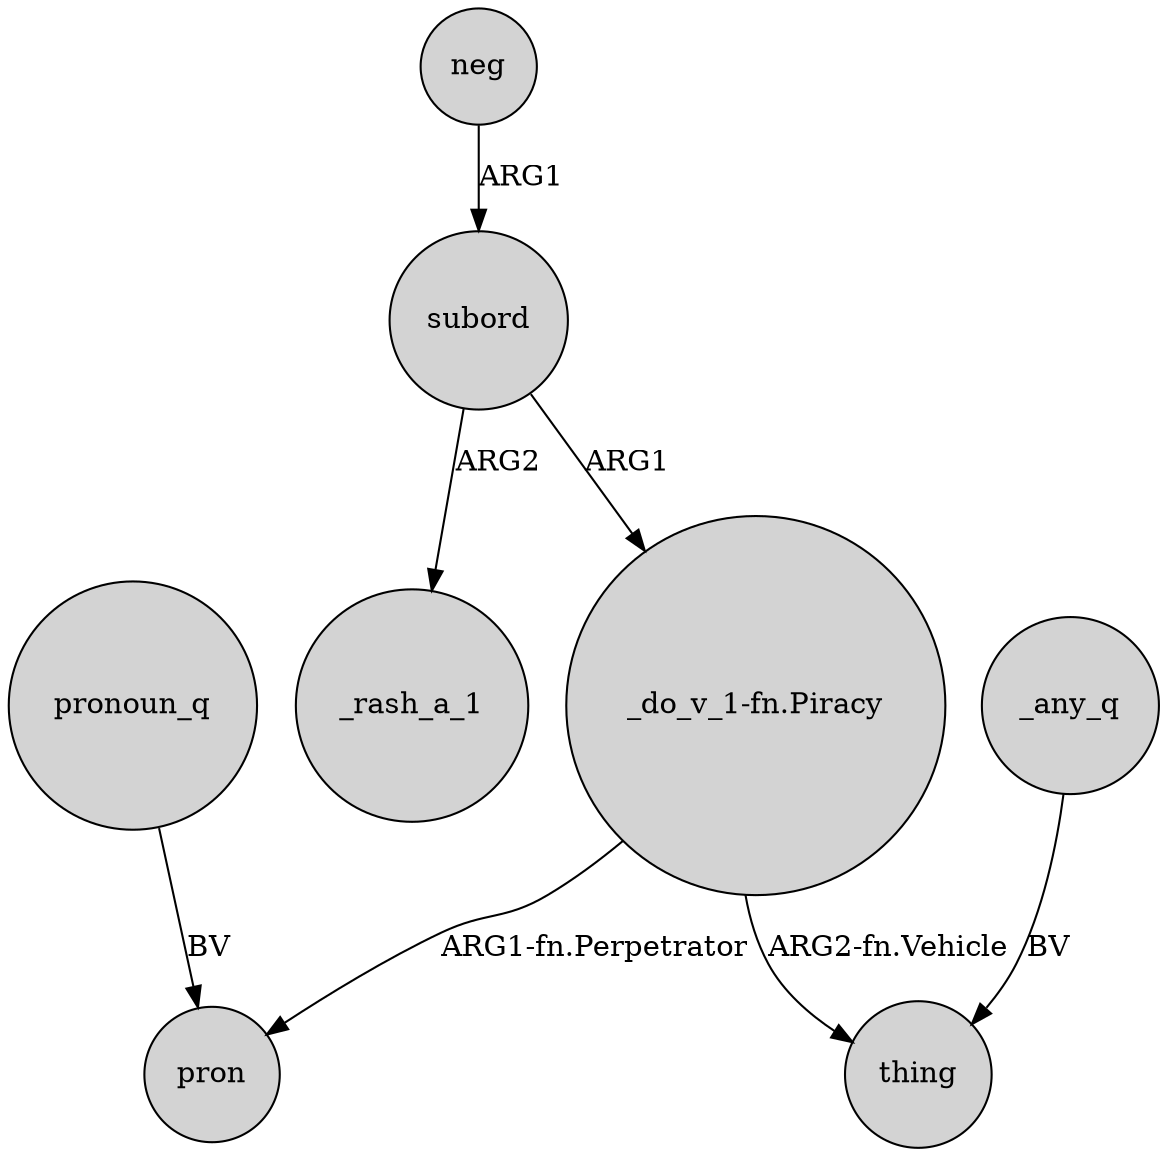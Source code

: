 digraph {
	node [shape=circle style=filled]
	neg -> subord [label=ARG1]
	"_do_v_1-fn.Piracy" -> pron [label="ARG1-fn.Perpetrator"]
	subord -> "_do_v_1-fn.Piracy" [label=ARG1]
	subord -> _rash_a_1 [label=ARG2]
	pronoun_q -> pron [label=BV]
	_any_q -> thing [label=BV]
	"_do_v_1-fn.Piracy" -> thing [label="ARG2-fn.Vehicle"]
}
